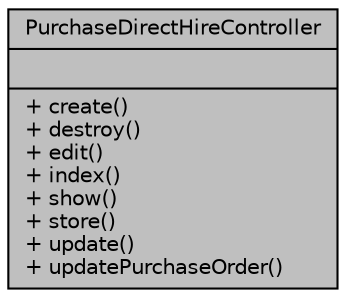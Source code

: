 digraph "PurchaseDirectHireController"
{
 // LATEX_PDF_SIZE
  bgcolor="transparent";
  edge [fontname="Helvetica",fontsize="10",labelfontname="Helvetica",labelfontsize="10"];
  node [fontname="Helvetica",fontsize="10",shape=record];
  Node1 [label="{PurchaseDirectHireController\n||+ create()\l+ destroy()\l+ edit()\l+ index()\l+ show()\l+ store()\l+ update()\l+ updatePurchaseOrder()\l}",height=0.2,width=0.4,color="black", fillcolor="grey75", style="filled", fontcolor="black",tooltip="[descripción detallada]"];
}
